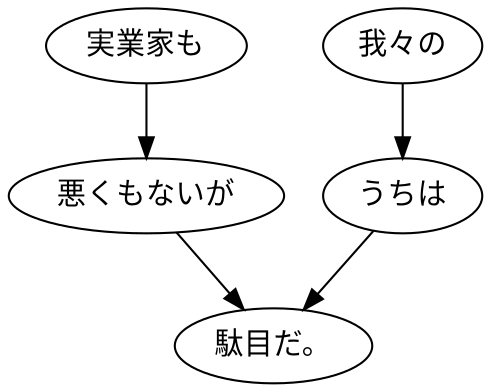 digraph graph2335 {
	node0 [label="実業家も"];
	node1 [label="悪くもないが"];
	node2 [label="我々の"];
	node3 [label="うちは"];
	node4 [label="駄目だ。"];
	node0 -> node1;
	node1 -> node4;
	node2 -> node3;
	node3 -> node4;
}
